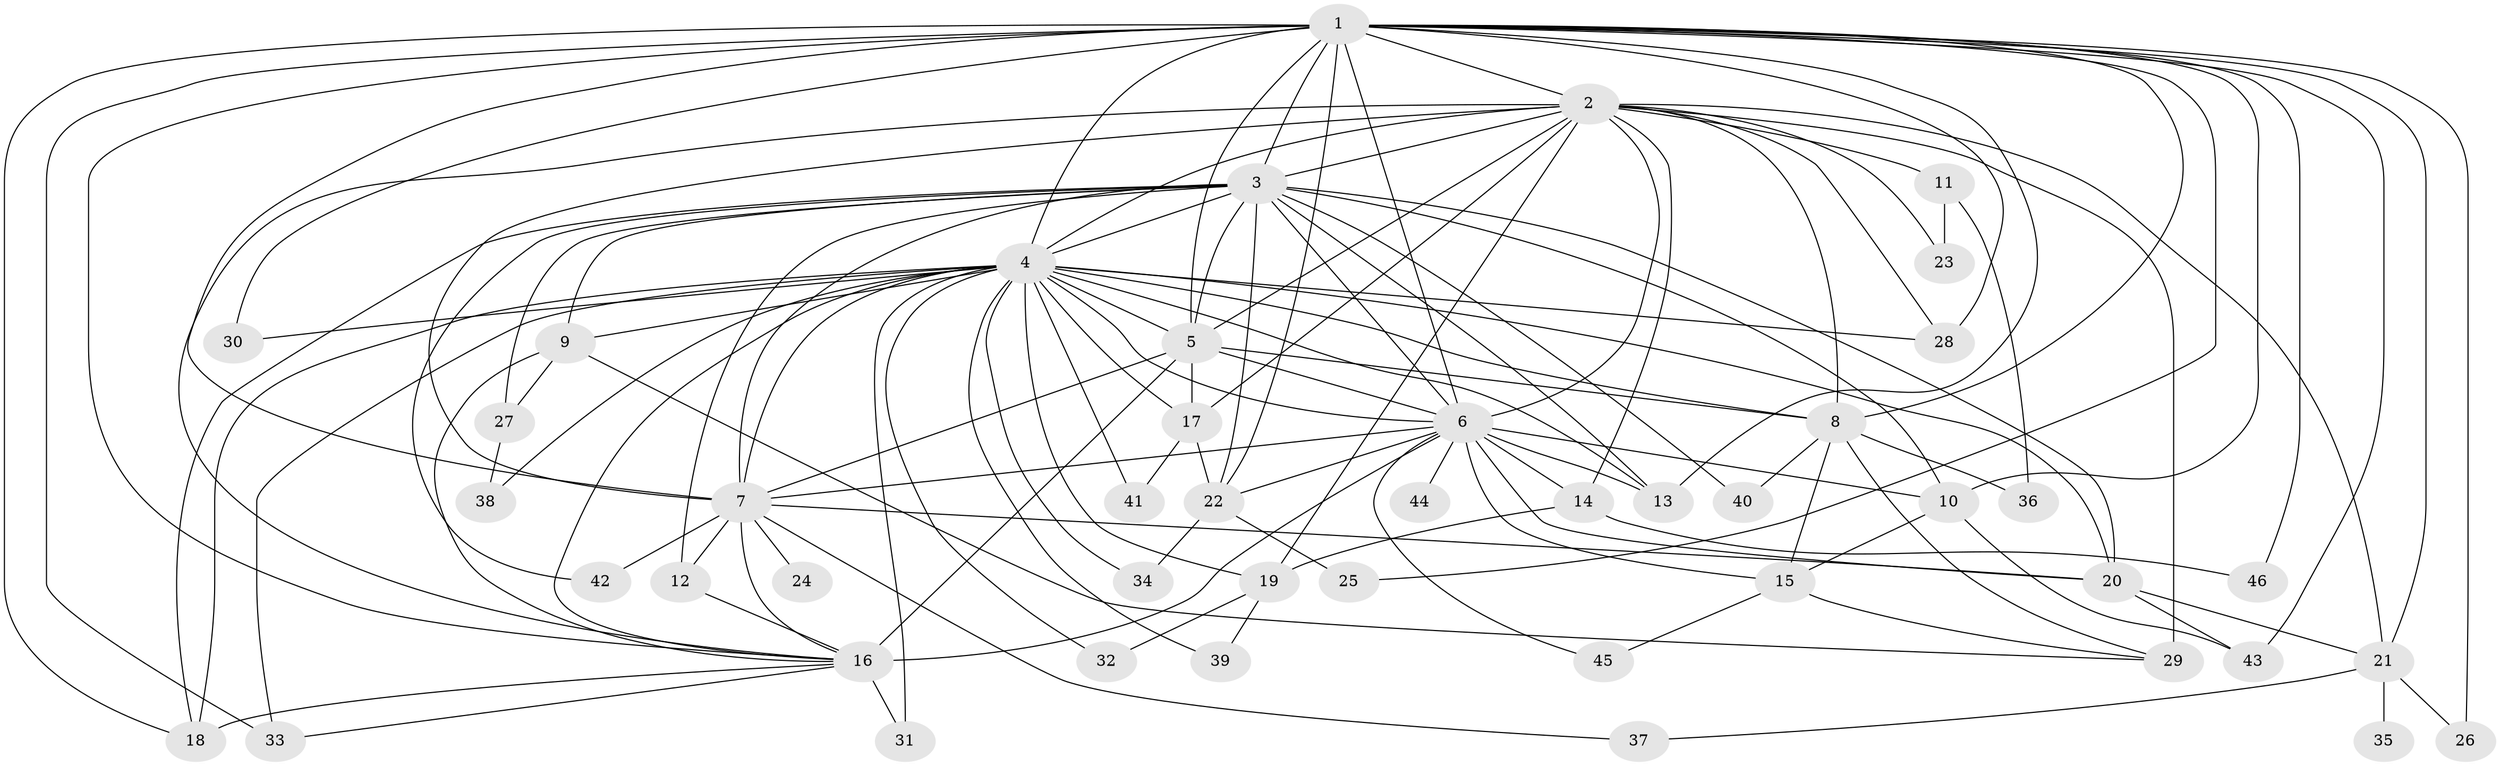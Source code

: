 // original degree distribution, {24: 0.010869565217391304, 17: 0.021739130434782608, 21: 0.021739130434782608, 20: 0.021739130434782608, 22: 0.010869565217391304, 19: 0.010869565217391304, 18: 0.010869565217391304, 7: 0.021739130434782608, 6: 0.021739130434782608, 4: 0.10869565217391304, 3: 0.18478260869565216, 2: 0.5543478260869565}
// Generated by graph-tools (version 1.1) at 2025/35/03/09/25 02:35:16]
// undirected, 46 vertices, 121 edges
graph export_dot {
graph [start="1"]
  node [color=gray90,style=filled];
  1;
  2;
  3;
  4;
  5;
  6;
  7;
  8;
  9;
  10;
  11;
  12;
  13;
  14;
  15;
  16;
  17;
  18;
  19;
  20;
  21;
  22;
  23;
  24;
  25;
  26;
  27;
  28;
  29;
  30;
  31;
  32;
  33;
  34;
  35;
  36;
  37;
  38;
  39;
  40;
  41;
  42;
  43;
  44;
  45;
  46;
  1 -- 2 [weight=2.0];
  1 -- 3 [weight=2.0];
  1 -- 4 [weight=2.0];
  1 -- 5 [weight=2.0];
  1 -- 6 [weight=1.0];
  1 -- 7 [weight=1.0];
  1 -- 8 [weight=1.0];
  1 -- 10 [weight=1.0];
  1 -- 13 [weight=1.0];
  1 -- 16 [weight=1.0];
  1 -- 18 [weight=1.0];
  1 -- 21 [weight=1.0];
  1 -- 22 [weight=1.0];
  1 -- 25 [weight=1.0];
  1 -- 26 [weight=1.0];
  1 -- 28 [weight=1.0];
  1 -- 30 [weight=1.0];
  1 -- 33 [weight=1.0];
  1 -- 43 [weight=1.0];
  1 -- 46 [weight=1.0];
  2 -- 3 [weight=4.0];
  2 -- 4 [weight=4.0];
  2 -- 5 [weight=2.0];
  2 -- 6 [weight=2.0];
  2 -- 7 [weight=2.0];
  2 -- 8 [weight=1.0];
  2 -- 11 [weight=1.0];
  2 -- 14 [weight=1.0];
  2 -- 16 [weight=1.0];
  2 -- 17 [weight=1.0];
  2 -- 19 [weight=2.0];
  2 -- 21 [weight=1.0];
  2 -- 23 [weight=1.0];
  2 -- 28 [weight=1.0];
  2 -- 29 [weight=5.0];
  3 -- 4 [weight=4.0];
  3 -- 5 [weight=3.0];
  3 -- 6 [weight=3.0];
  3 -- 7 [weight=3.0];
  3 -- 9 [weight=1.0];
  3 -- 10 [weight=1.0];
  3 -- 12 [weight=2.0];
  3 -- 13 [weight=1.0];
  3 -- 18 [weight=1.0];
  3 -- 20 [weight=4.0];
  3 -- 22 [weight=2.0];
  3 -- 27 [weight=1.0];
  3 -- 40 [weight=1.0];
  3 -- 42 [weight=1.0];
  4 -- 5 [weight=2.0];
  4 -- 6 [weight=2.0];
  4 -- 7 [weight=3.0];
  4 -- 8 [weight=1.0];
  4 -- 9 [weight=2.0];
  4 -- 13 [weight=1.0];
  4 -- 16 [weight=1.0];
  4 -- 17 [weight=1.0];
  4 -- 18 [weight=2.0];
  4 -- 19 [weight=1.0];
  4 -- 20 [weight=1.0];
  4 -- 28 [weight=1.0];
  4 -- 30 [weight=1.0];
  4 -- 31 [weight=1.0];
  4 -- 32 [weight=1.0];
  4 -- 33 [weight=1.0];
  4 -- 34 [weight=1.0];
  4 -- 38 [weight=1.0];
  4 -- 39 [weight=1.0];
  4 -- 41 [weight=1.0];
  5 -- 6 [weight=1.0];
  5 -- 7 [weight=1.0];
  5 -- 8 [weight=1.0];
  5 -- 16 [weight=9.0];
  5 -- 17 [weight=1.0];
  6 -- 7 [weight=1.0];
  6 -- 10 [weight=2.0];
  6 -- 13 [weight=1.0];
  6 -- 14 [weight=1.0];
  6 -- 15 [weight=1.0];
  6 -- 16 [weight=1.0];
  6 -- 20 [weight=1.0];
  6 -- 22 [weight=1.0];
  6 -- 44 [weight=1.0];
  6 -- 45 [weight=1.0];
  7 -- 12 [weight=1.0];
  7 -- 16 [weight=2.0];
  7 -- 20 [weight=1.0];
  7 -- 24 [weight=1.0];
  7 -- 37 [weight=1.0];
  7 -- 42 [weight=1.0];
  8 -- 15 [weight=1.0];
  8 -- 29 [weight=1.0];
  8 -- 36 [weight=1.0];
  8 -- 40 [weight=1.0];
  9 -- 16 [weight=1.0];
  9 -- 27 [weight=1.0];
  9 -- 29 [weight=1.0];
  10 -- 15 [weight=1.0];
  10 -- 43 [weight=1.0];
  11 -- 23 [weight=1.0];
  11 -- 36 [weight=1.0];
  12 -- 16 [weight=1.0];
  14 -- 19 [weight=1.0];
  14 -- 46 [weight=1.0];
  15 -- 29 [weight=1.0];
  15 -- 45 [weight=1.0];
  16 -- 18 [weight=1.0];
  16 -- 31 [weight=1.0];
  16 -- 33 [weight=1.0];
  17 -- 22 [weight=1.0];
  17 -- 41 [weight=1.0];
  19 -- 32 [weight=1.0];
  19 -- 39 [weight=1.0];
  20 -- 21 [weight=1.0];
  20 -- 43 [weight=1.0];
  21 -- 26 [weight=1.0];
  21 -- 35 [weight=1.0];
  21 -- 37 [weight=1.0];
  22 -- 25 [weight=1.0];
  22 -- 34 [weight=1.0];
  27 -- 38 [weight=1.0];
}

